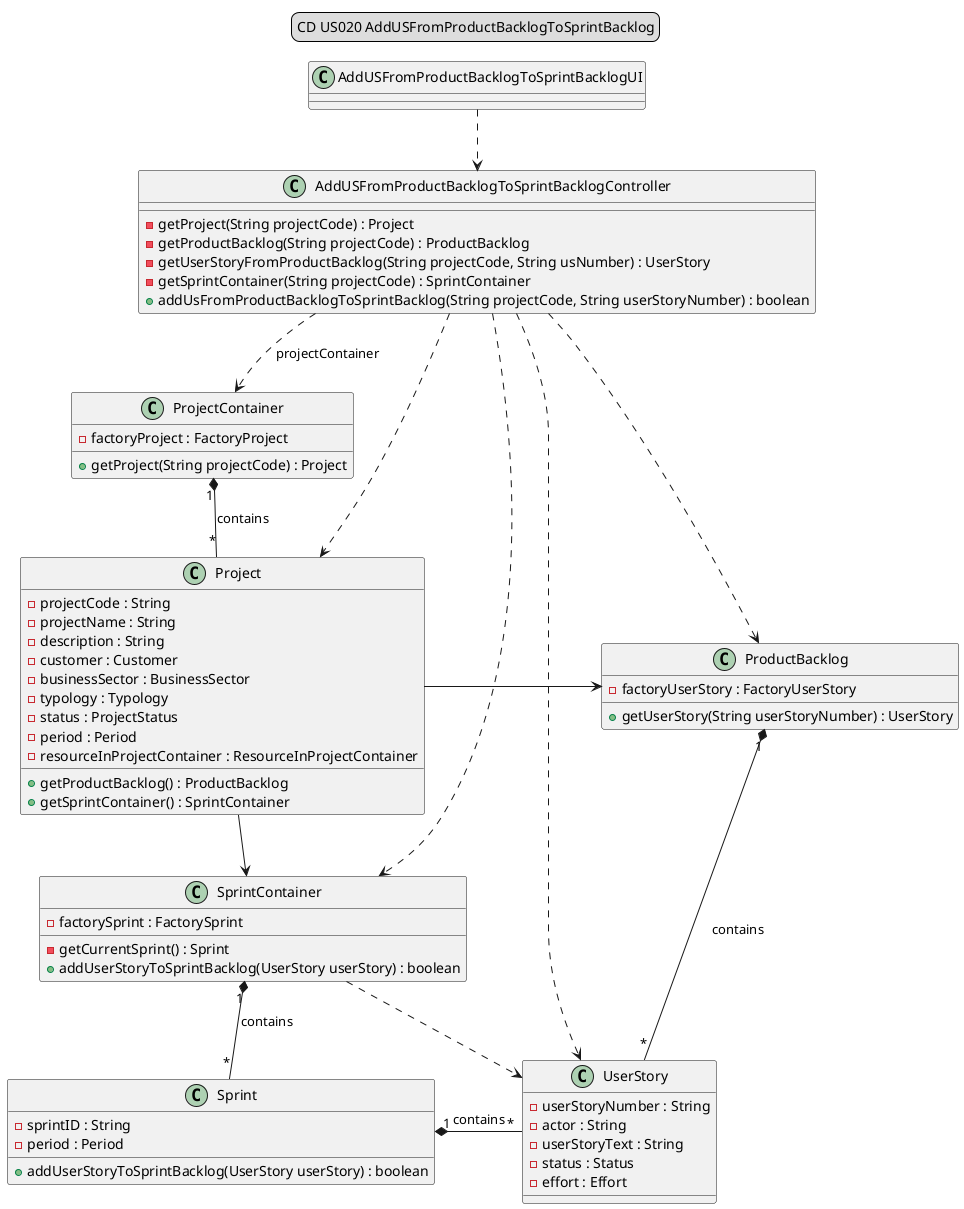 @startuml

skinparam sequenceMessageAlign center

legend top
CD US020 AddUSFromProductBacklogToSprintBacklog
end legend

AddUSFromProductBacklogToSprintBacklogUI ..> AddUSFromProductBacklogToSprintBacklogController
AddUSFromProductBacklogToSprintBacklogController ..> ProjectContainer : projectContainer
AddUSFromProductBacklogToSprintBacklogController ..> Project
AddUSFromProductBacklogToSprintBacklogController ..> ProductBacklog
AddUSFromProductBacklogToSprintBacklogController ..> SprintContainer
AddUSFromProductBacklogToSprintBacklogController ..> UserStory
Project -> ProductBacklog
Project --> SprintContainer
SprintContainer ..> UserStory
ProductBacklog "1"*--"*" UserStory : contains
SprintContainer "1"*--"*" Sprint : contains
Sprint "1"*-"*" UserStory : contains
ProjectContainer "1"*--"*" Project :contains

class AddUSFromProductBacklogToSprintBacklogController {
-getProject(String projectCode) : Project
-getProductBacklog(String projectCode) : ProductBacklog
-getUserStoryFromProductBacklog(String projectCode, String usNumber) : UserStory
-getSprintContainer(String projectCode) : SprintContainer
+addUsFromProductBacklogToSprintBacklog(String projectCode, String userStoryNumber) : boolean
}

class ProjectContainer {
-factoryProject : FactoryProject
+getProject(String projectCode) : Project

}

class Project {
-projectCode : String
-projectName : String
-description : String
-customer : Customer
-businessSector : BusinessSector
-typology : Typology
-status : ProjectStatus
-period : Period
-resourceInProjectContainer : ResourceInProjectContainer
+getProductBacklog() : ProductBacklog
+getSprintContainer() : SprintContainer
}

class ProductBacklog {
-factoryUserStory : FactoryUserStory
+getUserStory(String userStoryNumber) : UserStory

}

class SprintContainer {
-factorySprint : FactorySprint
-getCurrentSprint() : Sprint
+addUserStoryToSprintBacklog(UserStory userStory) : boolean

}

class Sprint {
-sprintID : String
-period : Period
+addUserStoryToSprintBacklog(UserStory userStory) : boolean
}

class UserStory{
-userStoryNumber : String
-actor : String
-userStoryText : String
-status : Status
-effort : Effort
}

@enduml
